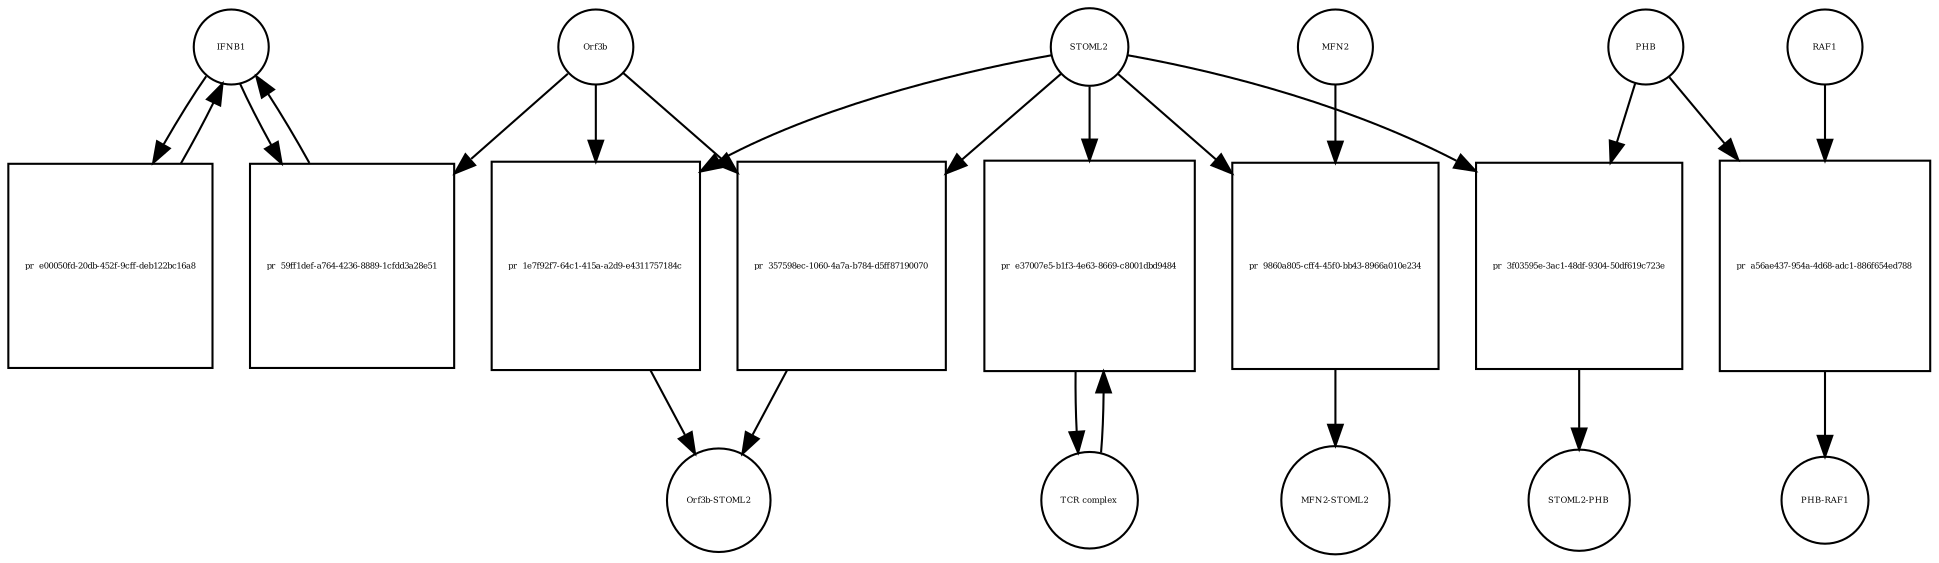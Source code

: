 strict digraph  {
IFNB1 [annotation=urn_miriam_uniprot_P01574, bipartite=0, cls=macromolecule, fontsize=4, label=IFNB1, shape=circle];
"pr_59ff1def-a764-4236-8889-1cfdd3a28e51" [annotation="", bipartite=1, cls=process, fontsize=4, label="pr_59ff1def-a764-4236-8889-1cfdd3a28e51", shape=square];
Orf3b [annotation="", bipartite=0, cls=macromolecule, fontsize=4, label=Orf3b, shape=circle];
"pr_e00050fd-20db-452f-9cff-deb122bc16a8" [annotation="", bipartite=1, cls=process, fontsize=4, label="pr_e00050fd-20db-452f-9cff-deb122bc16a8", shape=square];
STOML2 [annotation=urn_miriam_pubmed_18641330, bipartite=0, cls="macromolecule multimer", fontsize=4, label=STOML2, shape=circle];
"pr_9860a805-cff4-45f0-bb43-8966a010e234" [annotation="", bipartite=1, cls=process, fontsize=4, label="pr_9860a805-cff4-45f0-bb43-8966a010e234", shape=square];
MFN2 [annotation=urn_miriam_uniprot_O95140, bipartite=0, cls=macromolecule, fontsize=4, label=MFN2, shape=circle];
"MFN2-STOML2" [annotation="", bipartite=0, cls=complex, fontsize=4, label="MFN2-STOML2", shape=circle];
"pr_1e7f92f7-64c1-415a-a2d9-e4311757184c" [annotation="", bipartite=1, cls=process, fontsize=4, label="pr_1e7f92f7-64c1-415a-a2d9-e4311757184c", shape=square];
"Orf3b-STOML2" [annotation="", bipartite=0, cls=complex, fontsize=4, label="Orf3b-STOML2", shape=circle];
"pr_3f03595e-3ac1-48df-9304-50df619c723e" [annotation="", bipartite=1, cls=process, fontsize=4, label="pr_3f03595e-3ac1-48df-9304-50df619c723e", shape=square];
PHB [annotation=urn_miriam_uniprot_P35232, bipartite=0, cls=macromolecule, fontsize=4, label=PHB, shape=circle];
"STOML2-PHB" [annotation="", bipartite=0, cls=complex, fontsize=4, label="STOML2-PHB", shape=circle];
"pr_a56ae437-954a-4d68-adc1-886f654ed788" [annotation="", bipartite=1, cls=process, fontsize=4, label="pr_a56ae437-954a-4d68-adc1-886f654ed788", shape=square];
RAF1 [annotation=urn_miriam_uniprot_P04049, bipartite=0, cls=macromolecule, fontsize=4, label=RAF1, shape=circle];
"PHB-RAF1" [annotation="", bipartite=0, cls=complex, fontsize=4, label="PHB-RAF1", shape=circle];
"pr_357598ec-1060-4a7a-b784-d5ff87190070" [annotation="", bipartite=1, cls=process, fontsize=4, label="pr_357598ec-1060-4a7a-b784-d5ff87190070", shape=square];
"pr_e37007e5-b1f3-4e63-8669-c8001dbd9484" [annotation="", bipartite=1, cls=process, fontsize=4, label="pr_e37007e5-b1f3-4e63-8669-c8001dbd9484", shape=square];
"TCR complex" [annotation="urn_miriam_uniprot_P07766|urn_miriam_uniprot_P04234|urn_miriam_uniprot_P09693|urn_miriam_uniprot_P20963|urn_miriam_uniprot_P01848|urn_miriam_uniprot_Q9UJZ1|urn_miriam_uniprot_P0DSE2", bipartite=0, cls=complex, fontsize=4, label="TCR complex", shape=circle];
IFNB1 -> "pr_59ff1def-a764-4236-8889-1cfdd3a28e51"  [annotation="", interaction_type=consumption];
IFNB1 -> "pr_e00050fd-20db-452f-9cff-deb122bc16a8"  [annotation="", interaction_type=consumption];
"pr_59ff1def-a764-4236-8889-1cfdd3a28e51" -> IFNB1  [annotation="", interaction_type=production];
Orf3b -> "pr_59ff1def-a764-4236-8889-1cfdd3a28e51"  [annotation="", interaction_type=inhibition];
Orf3b -> "pr_1e7f92f7-64c1-415a-a2d9-e4311757184c"  [annotation="", interaction_type=consumption];
Orf3b -> "pr_357598ec-1060-4a7a-b784-d5ff87190070"  [annotation="", interaction_type=consumption];
"pr_e00050fd-20db-452f-9cff-deb122bc16a8" -> IFNB1  [annotation="", interaction_type=production];
STOML2 -> "pr_9860a805-cff4-45f0-bb43-8966a010e234"  [annotation="", interaction_type=consumption];
STOML2 -> "pr_1e7f92f7-64c1-415a-a2d9-e4311757184c"  [annotation="", interaction_type=consumption];
STOML2 -> "pr_3f03595e-3ac1-48df-9304-50df619c723e"  [annotation="", interaction_type=consumption];
STOML2 -> "pr_357598ec-1060-4a7a-b784-d5ff87190070"  [annotation="", interaction_type=consumption];
STOML2 -> "pr_e37007e5-b1f3-4e63-8669-c8001dbd9484"  [annotation="", interaction_type=consumption];
"pr_9860a805-cff4-45f0-bb43-8966a010e234" -> "MFN2-STOML2"  [annotation="", interaction_type=production];
MFN2 -> "pr_9860a805-cff4-45f0-bb43-8966a010e234"  [annotation="", interaction_type=consumption];
"pr_1e7f92f7-64c1-415a-a2d9-e4311757184c" -> "Orf3b-STOML2"  [annotation="", interaction_type=production];
"pr_3f03595e-3ac1-48df-9304-50df619c723e" -> "STOML2-PHB"  [annotation="", interaction_type=production];
PHB -> "pr_3f03595e-3ac1-48df-9304-50df619c723e"  [annotation="", interaction_type=consumption];
PHB -> "pr_a56ae437-954a-4d68-adc1-886f654ed788"  [annotation="", interaction_type=consumption];
"pr_a56ae437-954a-4d68-adc1-886f654ed788" -> "PHB-RAF1"  [annotation="", interaction_type=production];
RAF1 -> "pr_a56ae437-954a-4d68-adc1-886f654ed788"  [annotation="", interaction_type=consumption];
"pr_357598ec-1060-4a7a-b784-d5ff87190070" -> "Orf3b-STOML2"  [annotation="", interaction_type=production];
"pr_e37007e5-b1f3-4e63-8669-c8001dbd9484" -> "TCR complex"  [annotation="", interaction_type=production];
"TCR complex" -> "pr_e37007e5-b1f3-4e63-8669-c8001dbd9484"  [annotation="", interaction_type=consumption];
}
